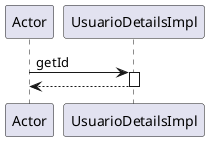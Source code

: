 @startuml
participant Actor
Actor -> UsuarioDetailsImpl : getId
activate UsuarioDetailsImpl
return
@enduml